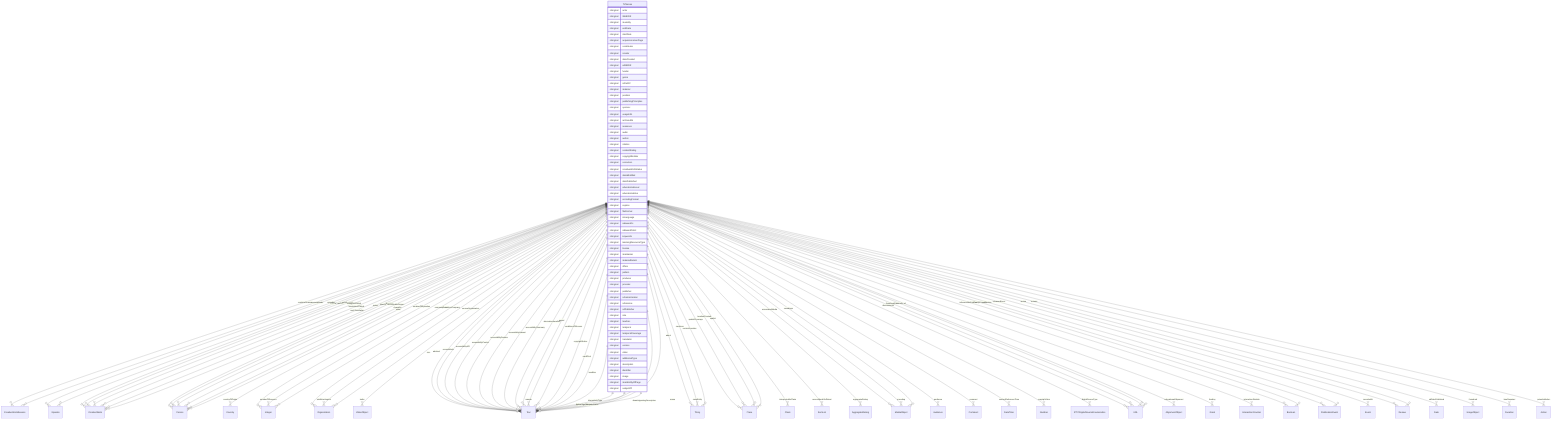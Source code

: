 erDiagram
TVSeries {
    stringList actor  
    stringList titleEIDR  
    stringList musicBy  
    stringList endDate  
    stringList startDate  
    stringList acquireLicensePage  
    stringList contributor  
    stringList creator  
    stringList dateCreated  
    stringList editEIDR  
    stringList funder  
    stringList genre  
    stringList isPartOf  
    stringList material  
    stringList position  
    stringList publishingPrinciples  
    stringList sponsor  
    stringList usageInfo  
    stringList archivedAt  
    stringList assesses  
    stringList audio  
    stringList author  
    stringList citation  
    stringList contentRating  
    stringList copyrightHolder  
    stringList correction  
    stringList creativeWorkStatus  
    stringList dateModified  
    stringList datePublished  
    stringList educationalLevel  
    stringList educationalUse  
    stringList encodingFormat  
    stringList expires  
    stringList fileFormat  
    stringList inLanguage  
    stringList isBasedOn  
    stringList isBasedOnUrl  
    stringList keywords  
    stringList learningResourceType  
    stringList license  
    stringList maintainer  
    stringList materialExtent  
    stringList offers  
    stringList pattern  
    stringList producer  
    stringList provider  
    stringList publisher  
    stringList schemaVersion  
    stringList sdLicense  
    stringList sdPublisher  
    stringList size  
    stringList teaches  
    stringList temporal  
    stringList temporalCoverage  
    stringList translator  
    stringList version  
    stringList video  
    stringList additionalType  
    stringList description  
    stringList identifier  
    stringList image  
    stringList mainEntityOfPage  
    stringList subjectOf  
}

TVSeries ||--}o CreativeWorkSeason : "containsSeason"
TVSeries ||--}o Episode : "episode"
TVSeries ||--}o CreativeWork : "season"
TVSeries ||--}o Person : "actors"
TVSeries ||--}o Country : "countryOfOrigin"
TVSeries ||--}o Person : "director"
TVSeries ||--}o Person : "directors"
TVSeries ||--}o Episode : "episodes"
TVSeries ||--}o Integer : "numberOfEpisodes"
TVSeries ||--}o Integer : "numberOfSeasons"
TVSeries ||--}o Organization : "productionCompany"
TVSeries ||--}o CreativeWorkSeason : "seasons"
TVSeries ||--}o VideoObject : "trailer"
TVSeries ||--}o Text : "issn"
TVSeries ||--}o Thing : "about"
TVSeries ||--}o Place : "contentLocation"
TVSeries ||--}o CreativeWork : "hasPart"
TVSeries ||--}o Claim : "interpretedAsClaim"
TVSeries ||--}o Thing : "mainEntity"
TVSeries ||--}o Place : "spatialCoverage"
TVSeries ||--}o CreativeWork : "workExample"
TVSeries ||--}o Text : "abstract"
TVSeries ||--}o Text : "accessMode"
TVSeries ||--}o ItemList : "accessModeSufficient"
TVSeries ||--}o Text : "accessibilityAPI"
TVSeries ||--}o Text : "accessibilityControl"
TVSeries ||--}o Text : "accessibilityFeature"
TVSeries ||--}o Text : "accessibilityHazard"
TVSeries ||--}o Text : "accessibilitySummary"
TVSeries ||--}o Person : "accountablePerson"
TVSeries ||--}o AggregateRating : "aggregateRating"
TVSeries ||--}o Text : "alternativeHeadline"
TVSeries ||--}o MediaObject : "associatedMedia"
TVSeries ||--}o Audience : "audience"
TVSeries ||--}o Text : "award"
TVSeries ||--}o Text : "awards"
TVSeries ||--}o Person : "character"
TVSeries ||--}o Comment : "comment"
TVSeries ||--}o Integer : "commentCount"
TVSeries ||--}o Text : "conditionsOfAccess"
TVSeries ||--}o DateTime : "contentReferenceTime"
TVSeries ||--}o Text : "copyrightNotice"
TVSeries ||--}o Number : "copyrightYear"
TVSeries ||--}o Text : "creditText"
TVSeries ||--}o IPTCDigitalSourceEnumeration : "digitalSourceType"
TVSeries ||--}o URL : "discussionUrl"
TVSeries ||--}o Person : "editor"
TVSeries ||--}o AlignmentObject : "educationalAlignment"
TVSeries ||--}o MediaObject : "encoding"
TVSeries ||--}o MediaObject : "encodings"
TVSeries ||--}o CreativeWork : "exampleOfWork"
TVSeries ||--}o Grant : "funding"
TVSeries ||--}o Text : "headline"
TVSeries ||--}o InteractionCounter : "interactionStatistic"
TVSeries ||--}o Text : "interactivityType"
TVSeries ||--}o Boolean : "isAccessibleForFree"
TVSeries ||--}o Boolean : "isFamilyFriendly"
TVSeries ||--}o Place : "locationCreated"
TVSeries ||--}o Thing : "mentions"
TVSeries ||--}o PublicationEvent : "publication"
TVSeries ||--}o Organization : "publisherImprint"
TVSeries ||--}o Event : "recordedAt"
TVSeries ||--}o PublicationEvent : "releasedEvent"
TVSeries ||--}o Review : "review"
TVSeries ||--}o Review : "reviews"
TVSeries ||--}o Date : "sdDatePublished"
TVSeries ||--}o Organization : "sourceOrganization"
TVSeries ||--}o Place : "spatial"
TVSeries ||--}o Text : "text"
TVSeries ||--}o ImageObject : "thumbnail"
TVSeries ||--}o URL : "thumbnailUrl"
TVSeries ||--}o Duration : "timeRequired"
TVSeries ||--}o CreativeWork : "translationOfWork"
TVSeries ||--}o Text : "typicalAgeRange"
TVSeries ||--}o CreativeWork : "workTranslation"
TVSeries ||--}o Text : "alternateName"
TVSeries ||--}o Text : "disambiguatingDescription"
TVSeries ||--}o Text : "name"
TVSeries ||--}o URL : "sameAs"
TVSeries ||--}o Action : "potentialAction"
TVSeries ||--}o URL : "url"